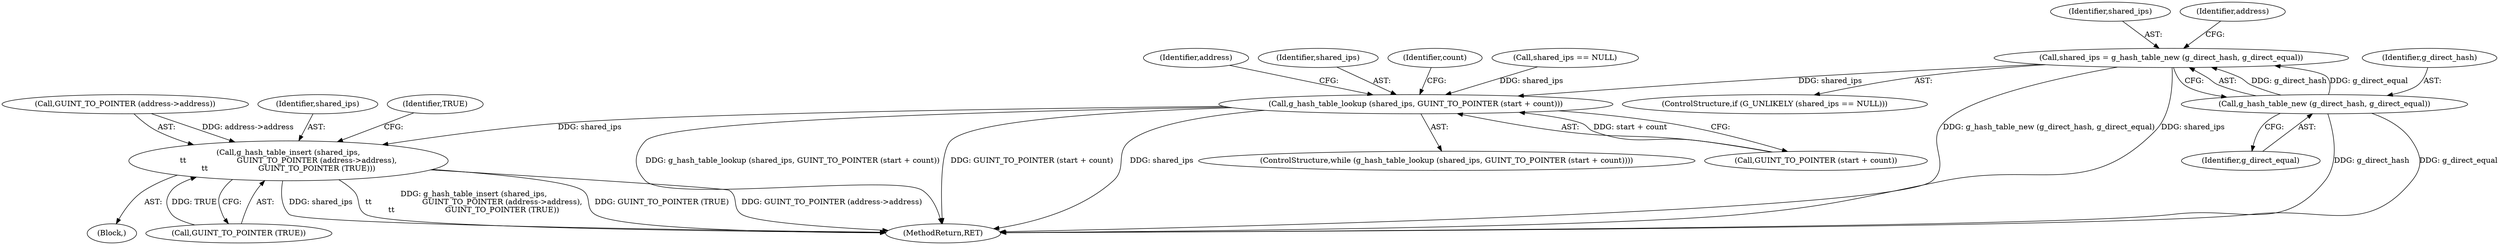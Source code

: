 digraph "0_NetworkManager_d5fc88e573fa58b93034b04d35a2454f5d28cad9@pointer" {
"1005401" [label="(Call,shared_ips = g_hash_table_new (g_direct_hash, g_direct_equal))"];
"1005403" [label="(Call,g_hash_table_new (g_direct_hash, g_direct_equal))"];
"1005452" [label="(Call,g_hash_table_lookup (shared_ips, GUINT_TO_POINTER (start + count)))"];
"1005486" [label="(Call,g_hash_table_insert (shared_ips,\n\t\t                     GUINT_TO_POINTER (address->address),\n\t\t                     GUINT_TO_POINTER (TRUE)))"];
"1005487" [label="(Identifier,shared_ips)"];
"1005398" [label="(Call,shared_ips == NULL)"];
"1005452" [label="(Call,g_hash_table_lookup (shared_ips, GUINT_TO_POINTER (start + count)))"];
"1005401" [label="(Call,shared_ips = g_hash_table_new (g_direct_hash, g_direct_equal))"];
"1005405" [label="(Identifier,g_direct_equal)"];
"1005451" [label="(ControlStructure,while (g_hash_table_lookup (shared_ips, GUINT_TO_POINTER (start + count))))"];
"1005476" [label="(Identifier,address)"];
"1005486" [label="(Call,g_hash_table_insert (shared_ips,\n\t\t                     GUINT_TO_POINTER (address->address),\n\t\t                     GUINT_TO_POINTER (TRUE)))"];
"1005495" [label="(Identifier,TRUE)"];
"1005403" [label="(Call,g_hash_table_new (g_direct_hash, g_direct_equal))"];
"1005488" [label="(Call,GUINT_TO_POINTER (address->address))"];
"1005402" [label="(Identifier,shared_ips)"];
"1005407" [label="(Identifier,address)"];
"1005404" [label="(Identifier,g_direct_hash)"];
"1005454" [label="(Call,GUINT_TO_POINTER (start + count))"];
"1005453" [label="(Identifier,shared_ips)"];
"1005439" [label="(Block,)"];
"1005396" [label="(ControlStructure,if (G_UNLIKELY (shared_ips == NULL)))"];
"1007368" [label="(MethodReturn,RET)"];
"1005460" [label="(Identifier,count)"];
"1005492" [label="(Call,GUINT_TO_POINTER (TRUE))"];
"1005401" -> "1005396"  [label="AST: "];
"1005401" -> "1005403"  [label="CFG: "];
"1005402" -> "1005401"  [label="AST: "];
"1005403" -> "1005401"  [label="AST: "];
"1005407" -> "1005401"  [label="CFG: "];
"1005401" -> "1007368"  [label="DDG: g_hash_table_new (g_direct_hash, g_direct_equal)"];
"1005401" -> "1007368"  [label="DDG: shared_ips"];
"1005403" -> "1005401"  [label="DDG: g_direct_hash"];
"1005403" -> "1005401"  [label="DDG: g_direct_equal"];
"1005401" -> "1005452"  [label="DDG: shared_ips"];
"1005403" -> "1005405"  [label="CFG: "];
"1005404" -> "1005403"  [label="AST: "];
"1005405" -> "1005403"  [label="AST: "];
"1005403" -> "1007368"  [label="DDG: g_direct_hash"];
"1005403" -> "1007368"  [label="DDG: g_direct_equal"];
"1005452" -> "1005451"  [label="AST: "];
"1005452" -> "1005454"  [label="CFG: "];
"1005453" -> "1005452"  [label="AST: "];
"1005454" -> "1005452"  [label="AST: "];
"1005460" -> "1005452"  [label="CFG: "];
"1005476" -> "1005452"  [label="CFG: "];
"1005452" -> "1007368"  [label="DDG: GUINT_TO_POINTER (start + count)"];
"1005452" -> "1007368"  [label="DDG: shared_ips"];
"1005452" -> "1007368"  [label="DDG: g_hash_table_lookup (shared_ips, GUINT_TO_POINTER (start + count))"];
"1005398" -> "1005452"  [label="DDG: shared_ips"];
"1005454" -> "1005452"  [label="DDG: start + count"];
"1005452" -> "1005486"  [label="DDG: shared_ips"];
"1005486" -> "1005439"  [label="AST: "];
"1005486" -> "1005492"  [label="CFG: "];
"1005487" -> "1005486"  [label="AST: "];
"1005488" -> "1005486"  [label="AST: "];
"1005492" -> "1005486"  [label="AST: "];
"1005495" -> "1005486"  [label="CFG: "];
"1005486" -> "1007368"  [label="DDG: shared_ips"];
"1005486" -> "1007368"  [label="DDG: g_hash_table_insert (shared_ips,\n\t\t                     GUINT_TO_POINTER (address->address),\n\t\t                     GUINT_TO_POINTER (TRUE))"];
"1005486" -> "1007368"  [label="DDG: GUINT_TO_POINTER (TRUE)"];
"1005486" -> "1007368"  [label="DDG: GUINT_TO_POINTER (address->address)"];
"1005488" -> "1005486"  [label="DDG: address->address"];
"1005492" -> "1005486"  [label="DDG: TRUE"];
}
